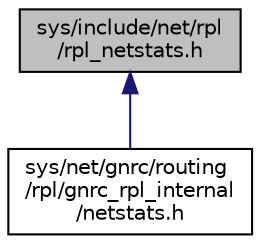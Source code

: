 digraph "sys/include/net/rpl/rpl_netstats.h"
{
 // LATEX_PDF_SIZE
  edge [fontname="Helvetica",fontsize="10",labelfontname="Helvetica",labelfontsize="10"];
  node [fontname="Helvetica",fontsize="10",shape=record];
  Node1 [label="sys/include/net/rpl\l/rpl_netstats.h",height=0.2,width=0.4,color="black", fillcolor="grey75", style="filled", fontcolor="black",tooltip="Definition of RPL related packet statistics."];
  Node1 -> Node2 [dir="back",color="midnightblue",fontsize="10",style="solid",fontname="Helvetica"];
  Node2 [label="sys/net/gnrc/routing\l/rpl/gnrc_rpl_internal\l/netstats.h",height=0.2,width=0.4,color="black", fillcolor="white", style="filled",URL="$net_2gnrc_2routing_2rpl_2gnrc__rpl__internal_2netstats_8h.html",tooltip="RPL control message statistics functions."];
}
